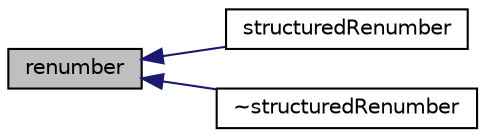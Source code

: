 digraph "renumber"
{
  bgcolor="transparent";
  edge [fontname="Helvetica",fontsize="10",labelfontname="Helvetica",labelfontsize="10"];
  node [fontname="Helvetica",fontsize="10",shape=record];
  rankdir="LR";
  Node1 [label="renumber",height=0.2,width=0.4,color="black", fillcolor="grey75", style="filled", fontcolor="black"];
  Node1 -> Node2 [dir="back",color="midnightblue",fontsize="10",style="solid",fontname="Helvetica"];
  Node2 [label="structuredRenumber",height=0.2,width=0.4,color="black",URL="$a02531.html#a0a38ec38d00b9ac627fd4c8fa80db552",tooltip="Construct given the renumber dictionary. "];
  Node1 -> Node3 [dir="back",color="midnightblue",fontsize="10",style="solid",fontname="Helvetica"];
  Node3 [label="~structuredRenumber",height=0.2,width=0.4,color="black",URL="$a02531.html#a0a335d6a6b9967390fc321dc8b6ed99c",tooltip="Destructor. "];
}
